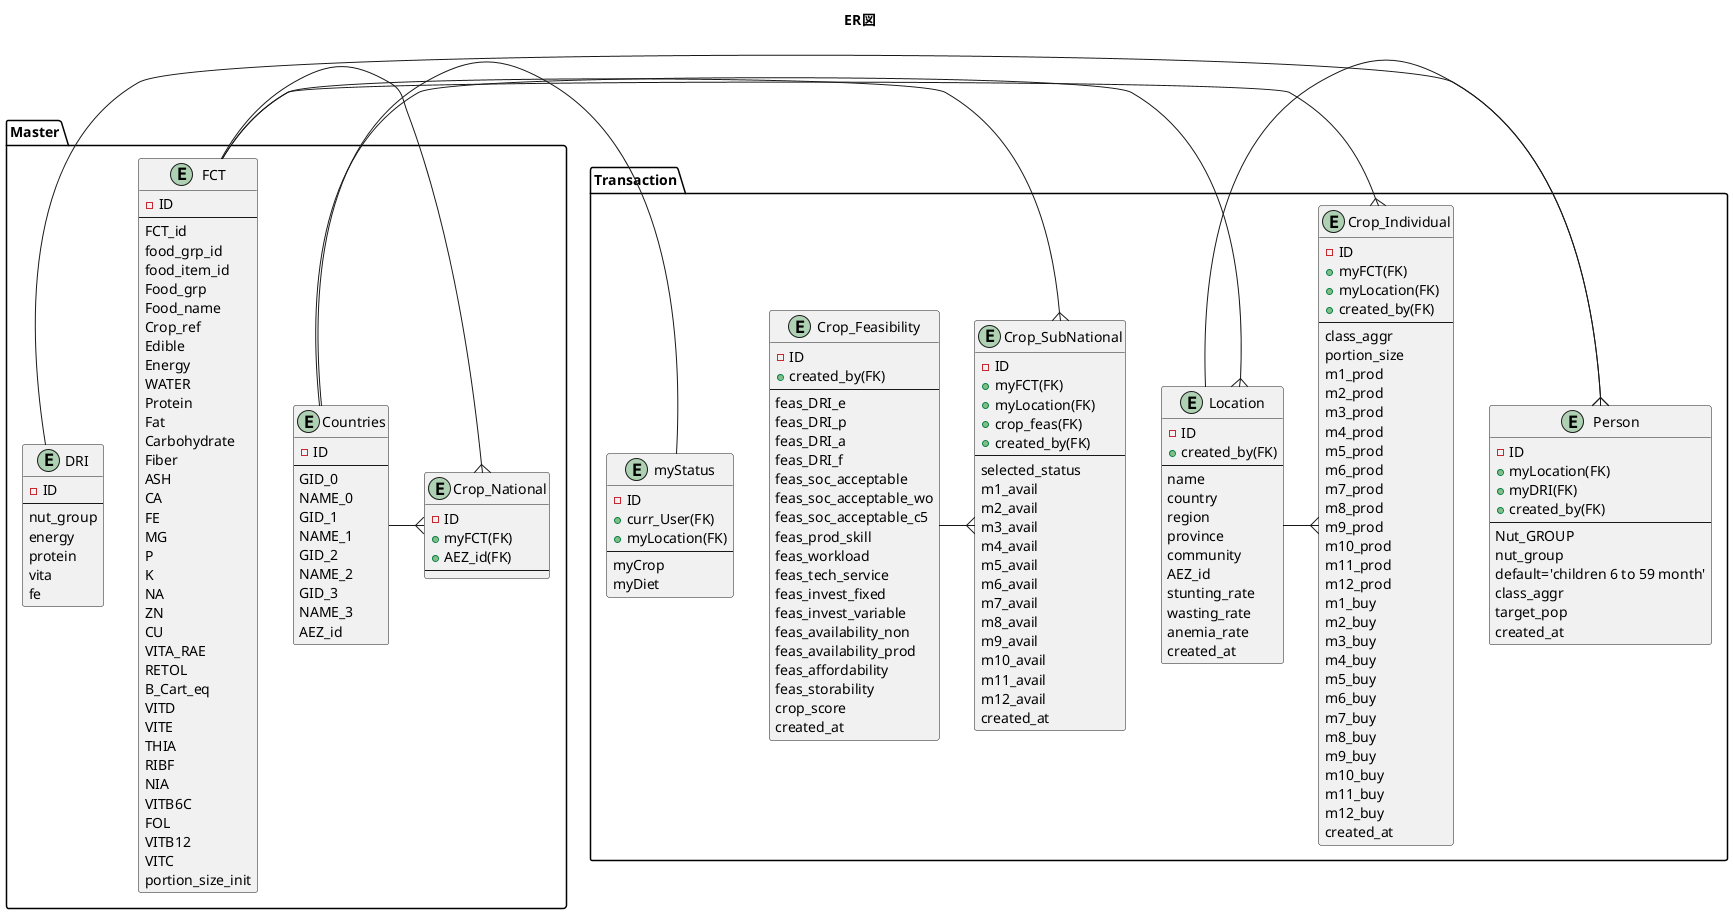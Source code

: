 @startuml
title ER図
package "Master" {
  entity FCT {
    - ID
--
      FCT_id
      food_grp_id
      food_item_id
      Food_grp
      Food_name
      Crop_ref
      Edible
      Energy
      WATER
      Protein
      Fat
      Carbohydrate
      Fiber
      ASH
      CA
      FE
      MG
      P
      K
      NA
      ZN
      CU
      VITA_RAE
      RETOL
      B_Cart_eq
      VITD
      VITE
      THIA
      RIBF
      NIA
      VITB6C
      FOL
      VITB12
      VITC
      portion_size_init
  }
  entity Countries {
    - ID
--
      GID_0
      NAME_0
      GID_1
      NAME_1
      GID_2
      NAME_2
      GID_3
      NAME_3
      AEZ_id
  }
  entity DRI {
    - ID
--
      nut_group
      energy
      protein
      vita
      fe
    }
  entity Crop_National {
    - ID
    + myFCT(FK)
    + AEZ_id(FK)
--
    }
  }

package "Transaction" {
  entity Crop_Feasibility {
    - ID
    + created_by(FK)
--
      feas_DRI_e
      feas_DRI_p
      feas_DRI_a
      feas_DRI_f
      feas_soc_acceptable
      feas_soc_acceptable_wo
      feas_soc_acceptable_c5
      feas_prod_skill
      feas_workload
      feas_tech_service
      feas_invest_fixed
      feas_invest_variable
      feas_availability_non
      feas_availability_prod
      feas_affordability
      feas_storability
      crop_score
      created_at
    }
  entity Person {
    - ID
    + myLocation(FK)
    + myDRI(FK)
    + created_by(FK)
--
      Nut_GROUP
      nut_group
          default='children 6 to 59 month'
      class_aggr
      target_pop
      created_at
    }
  entity Location {
      - ID
      + created_by(FK)
  --
        name
        country
        region
        province
        community
        AEZ_id
        stunting_rate
        wasting_rate
        anemia_rate
        created_at
    }
  entity Crop_SubNational {
    - ID
    + myFCT(FK)
    + myLocation(FK)
    + crop_feas(FK)
    + created_by(FK)
--
      selected_status
      m1_avail
      m2_avail
      m3_avail
      m4_avail
      m5_avail
      m6_avail
      m7_avail
      m8_avail
      m9_avail
      m10_avail
      m11_avail
      m12_avail
      created_at
    }
  entity Crop_Individual {
    - ID
    + myFCT(FK)
    + myLocation(FK)
    + created_by(FK)
--
      class_aggr
      portion_size
      m1_prod
      m2_prod
      m3_prod
      m4_prod
      m5_prod
      m6_prod
      m7_prod
      m8_prod
      m9_prod
      m10_prod
      m11_prod
      m12_prod
      m1_buy
      m2_buy
      m3_buy
      m4_buy
      m5_buy
      m6_buy
      m7_buy
      m8_buy
      m9_buy
      m10_buy
      m11_buy
      m12_buy
      created_at
    }
  entity myStatus{
    - ID
    + curr_User(FK)
    + myLocation(FK)
--
      myCrop
      myDiet
    }
}
Countries -{ Location
Location -{ Person
Countries -{ Crop_National
FCT -{ Crop_National
FCT -{ Crop_SubNational
FCT -{ Crop_Individual
Crop_Feasibility -{ Crop_SubNational
DRI -{ Person
Location -{ Crop_Individual
myStatus -- Countries

/'
------ :1
----|| :1 and only 1
----o| :0 or 1
-----{ :many
----|{ :1 or more
----o{ :0 or many
'/
@enduml
